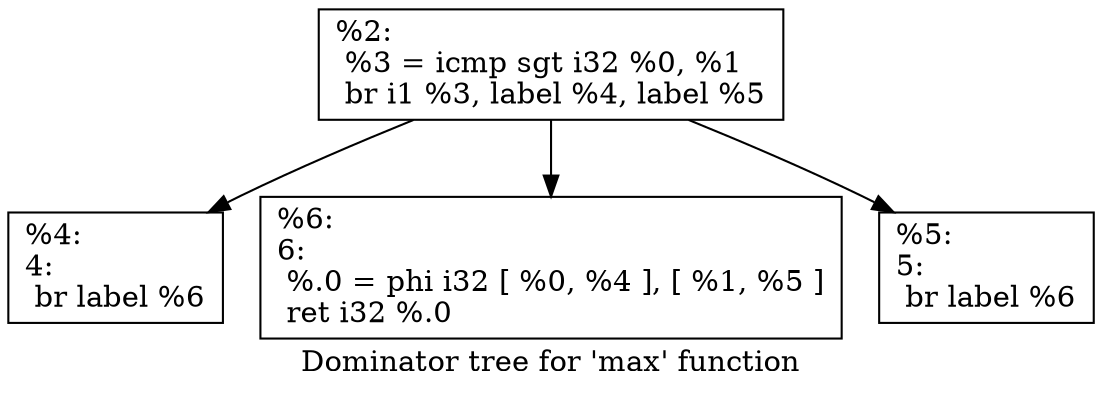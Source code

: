 digraph "Dominator tree for 'max' function" {
	label="Dominator tree for 'max' function";

	Node0x12490e7e0 [shape=record,label="{%2:\l  %3 = icmp sgt i32 %0, %1\l  br i1 %3, label %4, label %5\l}"];
	Node0x12490e7e0 -> Node0x12490ec00;
	Node0x12490e7e0 -> Node0x12490ec50;
	Node0x12490e7e0 -> Node0x12490e8a0;
	Node0x12490ec00 [shape=record,label="{%4:\l4:                                                \l  br label %6\l}"];
	Node0x12490ec50 [shape=record,label="{%6:\l6:                                                \l  %.0 = phi i32 [ %0, %4 ], [ %1, %5 ]\l  ret i32 %.0\l}"];
	Node0x12490e8a0 [shape=record,label="{%5:\l5:                                                \l  br label %6\l}"];
}
